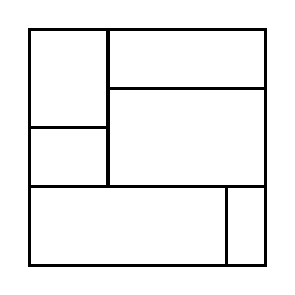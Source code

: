 \begin{tikzpicture}[very thick, scale=.5]
    \draw (0,7/2) rectangle (2,6);
    \draw (0,2) rectangle (2,7/2);
    \draw (2,9/2) rectangle (6,6);
    \draw (2,2) rectangle (6,9/2);
    \draw (0,0) rectangle (5,2);
    \draw (5,0) rectangle (6,2);
\end{tikzpicture}
